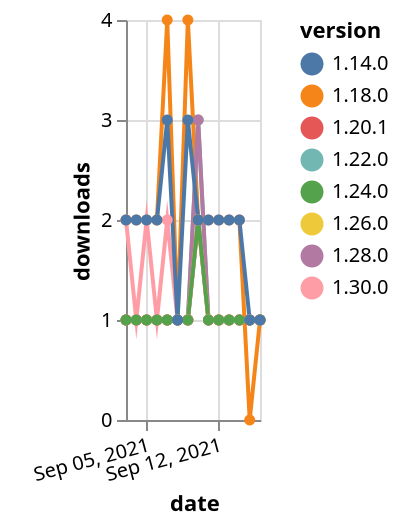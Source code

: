 {"$schema": "https://vega.github.io/schema/vega-lite/v5.json", "description": "A simple bar chart with embedded data.", "data": {"values": [{"date": "2021-09-03", "total": 2473, "delta": 2, "version": "1.18.0"}, {"date": "2021-09-04", "total": 2475, "delta": 2, "version": "1.18.0"}, {"date": "2021-09-05", "total": 2477, "delta": 2, "version": "1.18.0"}, {"date": "2021-09-06", "total": 2479, "delta": 2, "version": "1.18.0"}, {"date": "2021-09-07", "total": 2483, "delta": 4, "version": "1.18.0"}, {"date": "2021-09-08", "total": 2484, "delta": 1, "version": "1.18.0"}, {"date": "2021-09-09", "total": 2488, "delta": 4, "version": "1.18.0"}, {"date": "2021-09-10", "total": 2490, "delta": 2, "version": "1.18.0"}, {"date": "2021-09-11", "total": 2492, "delta": 2, "version": "1.18.0"}, {"date": "2021-09-12", "total": 2494, "delta": 2, "version": "1.18.0"}, {"date": "2021-09-13", "total": 2496, "delta": 2, "version": "1.18.0"}, {"date": "2021-09-14", "total": 2498, "delta": 2, "version": "1.18.0"}, {"date": "2021-09-15", "total": 2498, "delta": 0, "version": "1.18.0"}, {"date": "2021-09-16", "total": 2499, "delta": 1, "version": "1.18.0"}, {"date": "2021-09-03", "total": 336, "delta": 1, "version": "1.22.0"}, {"date": "2021-09-04", "total": 337, "delta": 1, "version": "1.22.0"}, {"date": "2021-09-05", "total": 338, "delta": 1, "version": "1.22.0"}, {"date": "2021-09-06", "total": 339, "delta": 1, "version": "1.22.0"}, {"date": "2021-09-07", "total": 340, "delta": 1, "version": "1.22.0"}, {"date": "2021-09-08", "total": 341, "delta": 1, "version": "1.22.0"}, {"date": "2021-09-09", "total": 342, "delta": 1, "version": "1.22.0"}, {"date": "2021-09-10", "total": 345, "delta": 3, "version": "1.22.0"}, {"date": "2021-09-11", "total": 346, "delta": 1, "version": "1.22.0"}, {"date": "2021-09-12", "total": 347, "delta": 1, "version": "1.22.0"}, {"date": "2021-09-13", "total": 348, "delta": 1, "version": "1.22.0"}, {"date": "2021-09-14", "total": 349, "delta": 1, "version": "1.22.0"}, {"date": "2021-09-15", "total": 350, "delta": 1, "version": "1.22.0"}, {"date": "2021-09-16", "total": 351, "delta": 1, "version": "1.22.0"}, {"date": "2021-09-03", "total": 191, "delta": 1, "version": "1.28.0"}, {"date": "2021-09-04", "total": 192, "delta": 1, "version": "1.28.0"}, {"date": "2021-09-05", "total": 193, "delta": 1, "version": "1.28.0"}, {"date": "2021-09-06", "total": 194, "delta": 1, "version": "1.28.0"}, {"date": "2021-09-07", "total": 195, "delta": 1, "version": "1.28.0"}, {"date": "2021-09-08", "total": 196, "delta": 1, "version": "1.28.0"}, {"date": "2021-09-09", "total": 197, "delta": 1, "version": "1.28.0"}, {"date": "2021-09-10", "total": 200, "delta": 3, "version": "1.28.0"}, {"date": "2021-09-11", "total": 201, "delta": 1, "version": "1.28.0"}, {"date": "2021-09-12", "total": 202, "delta": 1, "version": "1.28.0"}, {"date": "2021-09-13", "total": 203, "delta": 1, "version": "1.28.0"}, {"date": "2021-09-14", "total": 204, "delta": 1, "version": "1.28.0"}, {"date": "2021-09-15", "total": 205, "delta": 1, "version": "1.28.0"}, {"date": "2021-09-16", "total": 206, "delta": 1, "version": "1.28.0"}, {"date": "2021-09-03", "total": 163, "delta": 1, "version": "1.26.0"}, {"date": "2021-09-04", "total": 164, "delta": 1, "version": "1.26.0"}, {"date": "2021-09-05", "total": 165, "delta": 1, "version": "1.26.0"}, {"date": "2021-09-06", "total": 166, "delta": 1, "version": "1.26.0"}, {"date": "2021-09-07", "total": 167, "delta": 1, "version": "1.26.0"}, {"date": "2021-09-08", "total": 168, "delta": 1, "version": "1.26.0"}, {"date": "2021-09-09", "total": 169, "delta": 1, "version": "1.26.0"}, {"date": "2021-09-10", "total": 171, "delta": 2, "version": "1.26.0"}, {"date": "2021-09-11", "total": 172, "delta": 1, "version": "1.26.0"}, {"date": "2021-09-12", "total": 173, "delta": 1, "version": "1.26.0"}, {"date": "2021-09-13", "total": 174, "delta": 1, "version": "1.26.0"}, {"date": "2021-09-14", "total": 175, "delta": 1, "version": "1.26.0"}, {"date": "2021-09-15", "total": 176, "delta": 1, "version": "1.26.0"}, {"date": "2021-09-16", "total": 177, "delta": 1, "version": "1.26.0"}, {"date": "2021-09-03", "total": 251, "delta": 1, "version": "1.20.1"}, {"date": "2021-09-04", "total": 252, "delta": 1, "version": "1.20.1"}, {"date": "2021-09-05", "total": 253, "delta": 1, "version": "1.20.1"}, {"date": "2021-09-06", "total": 254, "delta": 1, "version": "1.20.1"}, {"date": "2021-09-07", "total": 255, "delta": 1, "version": "1.20.1"}, {"date": "2021-09-08", "total": 256, "delta": 1, "version": "1.20.1"}, {"date": "2021-09-09", "total": 257, "delta": 1, "version": "1.20.1"}, {"date": "2021-09-10", "total": 259, "delta": 2, "version": "1.20.1"}, {"date": "2021-09-11", "total": 260, "delta": 1, "version": "1.20.1"}, {"date": "2021-09-12", "total": 261, "delta": 1, "version": "1.20.1"}, {"date": "2021-09-13", "total": 262, "delta": 1, "version": "1.20.1"}, {"date": "2021-09-14", "total": 263, "delta": 1, "version": "1.20.1"}, {"date": "2021-09-15", "total": 264, "delta": 1, "version": "1.20.1"}, {"date": "2021-09-16", "total": 265, "delta": 1, "version": "1.20.1"}, {"date": "2021-09-03", "total": 124, "delta": 2, "version": "1.30.0"}, {"date": "2021-09-04", "total": 125, "delta": 1, "version": "1.30.0"}, {"date": "2021-09-05", "total": 127, "delta": 2, "version": "1.30.0"}, {"date": "2021-09-06", "total": 128, "delta": 1, "version": "1.30.0"}, {"date": "2021-09-07", "total": 130, "delta": 2, "version": "1.30.0"}, {"date": "2021-09-08", "total": 131, "delta": 1, "version": "1.30.0"}, {"date": "2021-09-09", "total": 132, "delta": 1, "version": "1.30.0"}, {"date": "2021-09-10", "total": 134, "delta": 2, "version": "1.30.0"}, {"date": "2021-09-11", "total": 135, "delta": 1, "version": "1.30.0"}, {"date": "2021-09-12", "total": 136, "delta": 1, "version": "1.30.0"}, {"date": "2021-09-13", "total": 137, "delta": 1, "version": "1.30.0"}, {"date": "2021-09-14", "total": 138, "delta": 1, "version": "1.30.0"}, {"date": "2021-09-15", "total": 139, "delta": 1, "version": "1.30.0"}, {"date": "2021-09-16", "total": 140, "delta": 1, "version": "1.30.0"}, {"date": "2021-09-03", "total": 184, "delta": 1, "version": "1.24.0"}, {"date": "2021-09-04", "total": 185, "delta": 1, "version": "1.24.0"}, {"date": "2021-09-05", "total": 186, "delta": 1, "version": "1.24.0"}, {"date": "2021-09-06", "total": 187, "delta": 1, "version": "1.24.0"}, {"date": "2021-09-07", "total": 188, "delta": 1, "version": "1.24.0"}, {"date": "2021-09-08", "total": 189, "delta": 1, "version": "1.24.0"}, {"date": "2021-09-09", "total": 190, "delta": 1, "version": "1.24.0"}, {"date": "2021-09-10", "total": 192, "delta": 2, "version": "1.24.0"}, {"date": "2021-09-11", "total": 193, "delta": 1, "version": "1.24.0"}, {"date": "2021-09-12", "total": 194, "delta": 1, "version": "1.24.0"}, {"date": "2021-09-13", "total": 195, "delta": 1, "version": "1.24.0"}, {"date": "2021-09-14", "total": 196, "delta": 1, "version": "1.24.0"}, {"date": "2021-09-15", "total": 197, "delta": 1, "version": "1.24.0"}, {"date": "2021-09-16", "total": 198, "delta": 1, "version": "1.24.0"}, {"date": "2021-09-03", "total": 2586, "delta": 2, "version": "1.14.0"}, {"date": "2021-09-04", "total": 2588, "delta": 2, "version": "1.14.0"}, {"date": "2021-09-05", "total": 2590, "delta": 2, "version": "1.14.0"}, {"date": "2021-09-06", "total": 2592, "delta": 2, "version": "1.14.0"}, {"date": "2021-09-07", "total": 2595, "delta": 3, "version": "1.14.0"}, {"date": "2021-09-08", "total": 2596, "delta": 1, "version": "1.14.0"}, {"date": "2021-09-09", "total": 2599, "delta": 3, "version": "1.14.0"}, {"date": "2021-09-10", "total": 2601, "delta": 2, "version": "1.14.0"}, {"date": "2021-09-11", "total": 2603, "delta": 2, "version": "1.14.0"}, {"date": "2021-09-12", "total": 2605, "delta": 2, "version": "1.14.0"}, {"date": "2021-09-13", "total": 2607, "delta": 2, "version": "1.14.0"}, {"date": "2021-09-14", "total": 2609, "delta": 2, "version": "1.14.0"}, {"date": "2021-09-15", "total": 2610, "delta": 1, "version": "1.14.0"}, {"date": "2021-09-16", "total": 2611, "delta": 1, "version": "1.14.0"}]}, "width": "container", "mark": {"type": "line", "point": {"filled": true}}, "encoding": {"x": {"field": "date", "type": "temporal", "timeUnit": "yearmonthdate", "title": "date", "axis": {"labelAngle": -15}}, "y": {"field": "delta", "type": "quantitative", "title": "downloads"}, "color": {"field": "version", "type": "nominal"}, "tooltip": {"field": "delta"}}}
